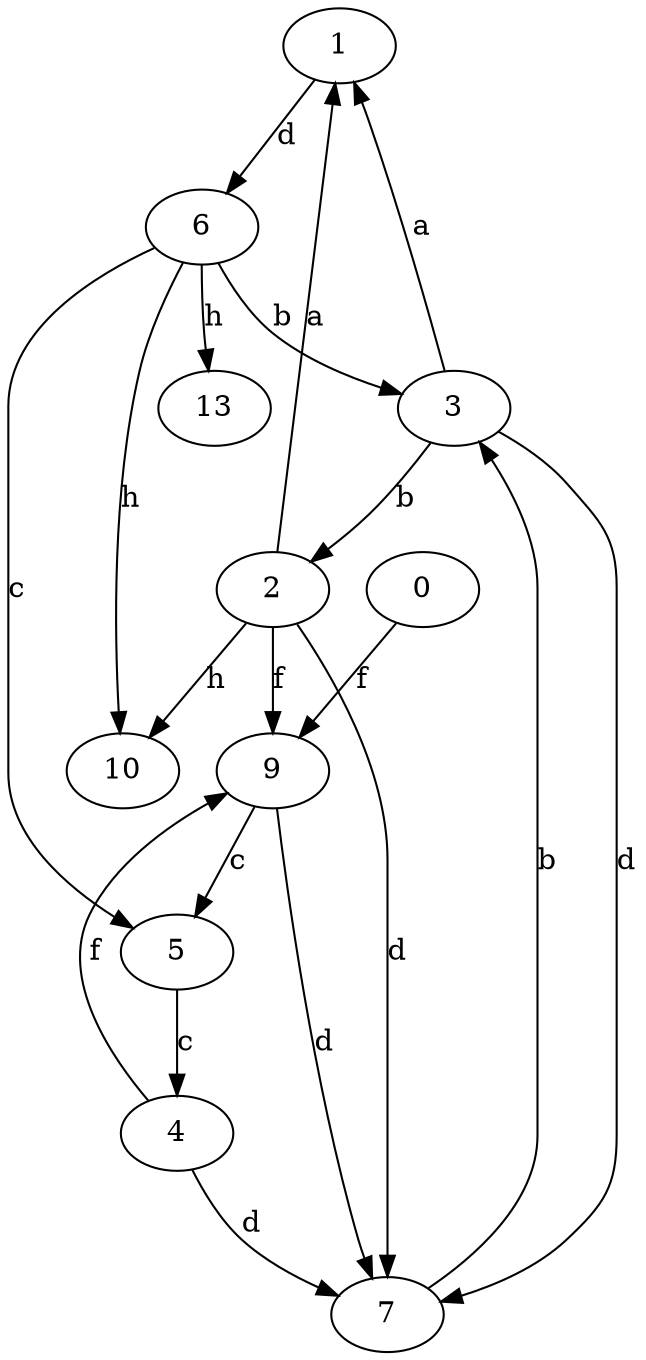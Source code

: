 strict digraph  {
1;
2;
3;
4;
5;
0;
6;
7;
9;
10;
13;
1 -> 6  [label=d];
2 -> 1  [label=a];
2 -> 7  [label=d];
2 -> 9  [label=f];
2 -> 10  [label=h];
3 -> 1  [label=a];
3 -> 2  [label=b];
3 -> 7  [label=d];
4 -> 7  [label=d];
4 -> 9  [label=f];
5 -> 4  [label=c];
0 -> 9  [label=f];
6 -> 3  [label=b];
6 -> 5  [label=c];
6 -> 10  [label=h];
6 -> 13  [label=h];
7 -> 3  [label=b];
9 -> 5  [label=c];
9 -> 7  [label=d];
}
